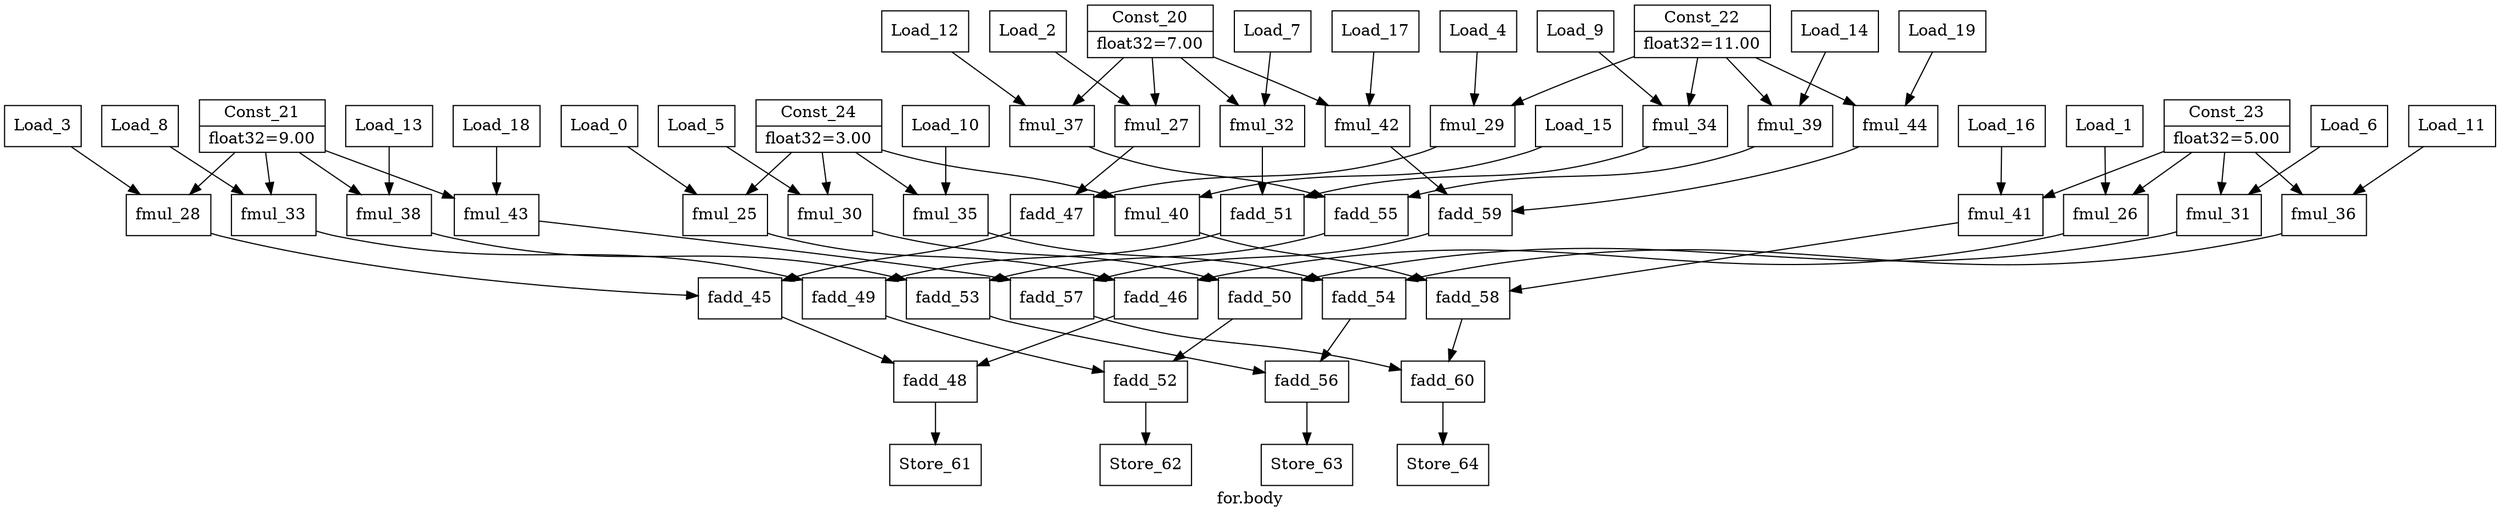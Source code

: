 digraph "for.body" {
	label="for.body";
	//Graph Properties

	Load_0 [shape=record,opcode=input,data=array,label="{Load_0}"];
	Load_0 -> fmul_25[operand=any2input];
	Load_1 [shape=record,opcode=input,data=array,label="{Load_1}"];
	Load_1 -> fmul_26[operand=any2input];
	Load_2 [shape=record,opcode=input,data=array,label="{Load_2}"];
	Load_2 -> fmul_27[operand=any2input];
	Load_3 [shape=record,opcode=input,data=array,label="{Load_3}"];
	Load_3 -> fmul_28[operand=any2input];
	Load_4 [shape=record,opcode=input,data=array,label="{Load_4}"];
	Load_4 -> fmul_29[operand=any2input];
	Load_5 [shape=record,opcode=input,data=array,label="{Load_5}"];
	Load_5 -> fmul_30[operand=any2input];
	Load_6 [shape=record,opcode=input,data=array,label="{Load_6}"];
	Load_6 -> fmul_31[operand=any2input];
	Load_7 [shape=record,opcode=input,data=array,label="{Load_7}"];
	Load_7 -> fmul_32[operand=any2input];
	Load_8 [shape=record,opcode=input,data=array,label="{Load_8}"];
	Load_8 -> fmul_33[operand=any2input];
	Load_9 [shape=record,opcode=input,data=array,label="{Load_9}"];
	Load_9 -> fmul_34[operand=any2input];
	Load_10 [shape=record,opcode=input,data=array,label="{Load_10}"];
	Load_10 -> fmul_35[operand=any2input];
	Load_11 [shape=record,opcode=input,data=array,label="{Load_11}"];
	Load_11 -> fmul_36[operand=any2input];
	Load_12 [shape=record,opcode=input,data=array,label="{Load_12}"];
	Load_12 -> fmul_37[operand=any2input];
	Load_13 [shape=record,opcode=input,data=array,label="{Load_13}"];
	Load_13 -> fmul_38[operand=any2input];
	Load_14 [shape=record,opcode=input,data=array,label="{Load_14}"];
	Load_14 -> fmul_39[operand=any2input];
	Load_15 [shape=record,opcode=input,data=array,label="{Load_15}"];
	Load_15 -> fmul_40[operand=any2input];
	Load_16 [shape=record,opcode=input,data=array,label="{Load_16}"];
	Load_16 -> fmul_41[operand=any2input];
	Load_17 [shape=record,opcode=input,data=array,label="{Load_17}"];
	Load_17 -> fmul_42[operand=any2input];
	Load_18 [shape=record,opcode=input,data=array,label="{Load_18}"];
	Load_18 -> fmul_43[operand=any2input];
	Load_19 [shape=record,opcode=input,data=array,label="{Load_19}"];
	Load_19 -> fmul_44[operand=any2input];
	fmul_25 [shape=record,type=op,opcode=fmul,label="{fmul_25}"];
	fmul_25 -> fadd_46[operand=any2input];
	fmul_26 [shape=record,type=op,opcode=fmul,label="{fmul_26}"];
	fmul_26 -> fadd_46[operand=any2input];
	fmul_27 [shape=record,type=op,opcode=fmul,label="{fmul_27}"];
	fmul_27 -> fadd_47[operand=any2input];
	fmul_28 [shape=record,type=op,opcode=fmul,label="{fmul_28}"];
	fmul_28 -> fadd_45[operand=any2input];
	fmul_29 [shape=record,type=op,opcode=fmul,label="{fmul_29}"];
	fmul_29 -> fadd_47[operand=any2input];
	fmul_30 [shape=record,type=op,opcode=fmul,label="{fmul_30}"];
	fmul_30 -> fadd_50[operand=any2input];
	fmul_31 [shape=record,type=op,opcode=fmul,label="{fmul_31}"];
	fmul_31 -> fadd_50[operand=any2input];
	fmul_32 [shape=record,type=op,opcode=fmul,label="{fmul_32}"];
	fmul_32 -> fadd_51[operand=any2input];
	fmul_33 [shape=record,type=op,opcode=fmul,label="{fmul_33}"];
	fmul_33 -> fadd_49[operand=any2input];
	fmul_34 [shape=record,type=op,opcode=fmul,label="{fmul_34}"];
	fmul_34 -> fadd_51[operand=any2input];
	fmul_35 [shape=record,type=op,opcode=fmul,label="{fmul_35}"];
	fmul_35 -> fadd_54[operand=any2input];
	fmul_36 [shape=record,type=op,opcode=fmul,label="{fmul_36}"];
	fmul_36 -> fadd_54[operand=any2input];
	fmul_37 [shape=record,type=op,opcode=fmul,label="{fmul_37}"];
	fmul_37 -> fadd_55[operand=any2input];
	fmul_38 [shape=record,type=op,opcode=fmul,label="{fmul_38}"];
	fmul_38 -> fadd_53[operand=any2input];
	fmul_39 [shape=record,type=op,opcode=fmul,label="{fmul_39}"];
	fmul_39 -> fadd_55[operand=any2input];
	fmul_40 [shape=record,type=op,opcode=fmul,label="{fmul_40}"];
	fmul_40 -> fadd_58[operand=any2input];
	fmul_41 [shape=record,type=op,opcode=fmul,label="{fmul_41}"];
	fmul_41 -> fadd_58[operand=any2input];
	fmul_42 [shape=record,type=op,opcode=fmul,label="{fmul_42}"];
	fmul_42 -> fadd_59[operand=any2input];
	fmul_43 [shape=record,type=op,opcode=fmul,label="{fmul_43}"];
	fmul_43 -> fadd_57[operand=any2input];
	fmul_44 [shape=record,type=op,opcode=fmul,label="{fmul_44}"];
	fmul_44 -> fadd_59[operand=any2input];
	fadd_48 [shape=record,type=op,opcode=fadd,label="{fadd_48}"];
	fadd_48 -> Store_61[operand=any2input];
	fadd_52 [shape=record,type=op,opcode=fadd,label="{fadd_52}"];
	fadd_52 -> Store_62[operand=any2input];
	fadd_56 [shape=record,type=op,opcode=fadd,label="{fadd_56}"];
	fadd_56 -> Store_63[operand=any2input];
	fadd_60 [shape=record,type=op,opcode=fadd,label="{fadd_60}"];
	fadd_60 -> Store_64[operand=any2input];
	Store_61 [shape=record,opcode=output,data=arraySol,label="{Store_61}"];
	Store_62 [shape=record,opcode=output,data=arraySol,label="{Store_62}"];
	Store_63 [shape=record,opcode=output,data=arraySol,label="{Store_63}"];
	Store_64 [shape=record,opcode=output,data=arraySol,label="{Store_64}"];
	Const_20 [shape=record,opcode=const,constVal="1",float32=7.00,label="{Const_20|float32=7.00}"];
	Const_20 -> fmul_27[operand=any2input];
	Const_20 -> fmul_42[operand=any2input];
	Const_20 -> fmul_32[operand=any2input];
	Const_20 -> fmul_37[operand=any2input];
	Const_21 [shape=record,opcode=const,constVal="1",float32=9.00,label="{Const_21|float32=9.00}"];
	Const_21 -> fmul_43[operand=any2input];
	Const_21 -> fmul_38[operand=any2input];
	Const_21 -> fmul_28[operand=any2input];
	Const_21 -> fmul_33[operand=any2input];
	Const_22 [shape=record,opcode=const,constVal="1",float32=11.00,label="{Const_22|float32=11.00}"];
	Const_22 -> fmul_29[operand=any2input];
	Const_22 -> fmul_34[operand=any2input];
	Const_22 -> fmul_39[operand=any2input];
	Const_22 -> fmul_44[operand=any2input];
	Const_23 [shape=record,opcode=const,constVal="1",float32=5.00,label="{Const_23|float32=5.00}"];
	Const_23 -> fmul_36[operand=any2input];
	Const_23 -> fmul_31[operand=any2input];
	Const_23 -> fmul_41[operand=any2input];
	Const_23 -> fmul_26[operand=any2input];
	Const_24 [shape=record,opcode=const,constVal="1",float32=3.00,label="{Const_24|float32=3.00}"];
	Const_24 -> fmul_25[operand=any2input];
	Const_24 -> fmul_40[operand=any2input];
	Const_24 -> fmul_30[operand=any2input];
	Const_24 -> fmul_35[operand=any2input];
	fadd_47 [shape=record,type=op,opcode=fadd,label="{fadd_47}"];
	fadd_47 -> fadd_45[operand=any2input];
	fadd_46 [shape=record,type=op,opcode=fadd,label="{fadd_46}"];
	fadd_46 -> fadd_48[operand=any2input];
	fadd_45 [shape=record,type=op,opcode=fadd,label="{fadd_45}"];
	fadd_45 -> fadd_48[operand=any2input];
	fadd_51 [shape=record,type=op,opcode=fadd,label="{fadd_51}"];
	fadd_51 -> fadd_49[operand=any2input];
	fadd_50 [shape=record,type=op,opcode=fadd,label="{fadd_50}"];
	fadd_50 -> fadd_52[operand=any2input];
	fadd_49 [shape=record,type=op,opcode=fadd,label="{fadd_49}"];
	fadd_49 -> fadd_52[operand=any2input];
	fadd_55 [shape=record,type=op,opcode=fadd,label="{fadd_55}"];
	fadd_55 -> fadd_53[operand=any2input];
	fadd_54 [shape=record,type=op,opcode=fadd,label="{fadd_54}"];
	fadd_54 -> fadd_56[operand=any2input];
	fadd_53 [shape=record,type=op,opcode=fadd,label="{fadd_53}"];
	fadd_53 -> fadd_56[operand=any2input];
	fadd_59 [shape=record,type=op,opcode=fadd,label="{fadd_59}"];
	fadd_59 -> fadd_57[operand=any2input];
	fadd_58 [shape=record,type=op,opcode=fadd,label="{fadd_58}"];
	fadd_58 -> fadd_60[operand=any2input];
	fadd_57 [shape=record,type=op,opcode=fadd,label="{fadd_57}"];
	fadd_57 -> fadd_60[operand=any2input];
}
